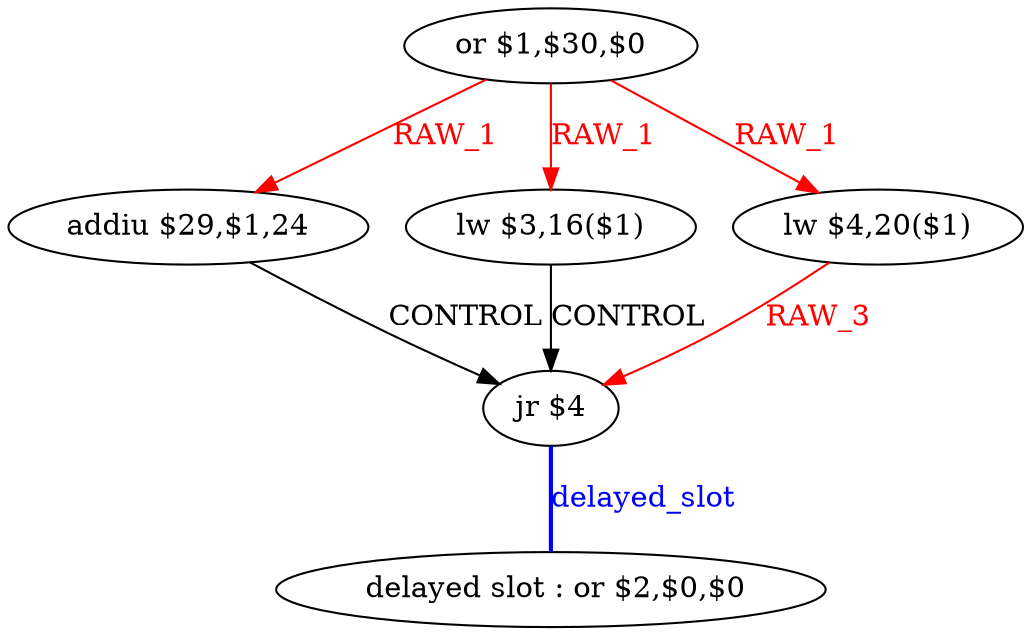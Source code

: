 digraph G1 {
node [shape = ellipse];
i5 [label = " delayed slot : or $2,$0,$0"] ;
i4 ->  i5 [style = bold, dir= none, fontcolor = blue, color = blue, label= "delayed_slot"];
i4 [label = "jr $4"] ;
i0 [label = "or $1,$30,$0"] ;
i0 ->  i3 [color = red, fontcolor = red, label= "RAW_1"];
i0 ->  i2 [color = red, fontcolor = red, label= "RAW_1"];
i0 ->  i1 [color = red, fontcolor = red, label= "RAW_1"];
i3 [label = "addiu $29,$1,24"] ;
i3 ->  i4 [label= "CONTROL"];
i2 [label = "lw $3,16($1)"] ;
i2 ->  i4 [label= "CONTROL"];
i1 [label = "lw $4,20($1)"] ;
i1 ->  i4 [color = red, fontcolor = red, label= "RAW_3"];
}
